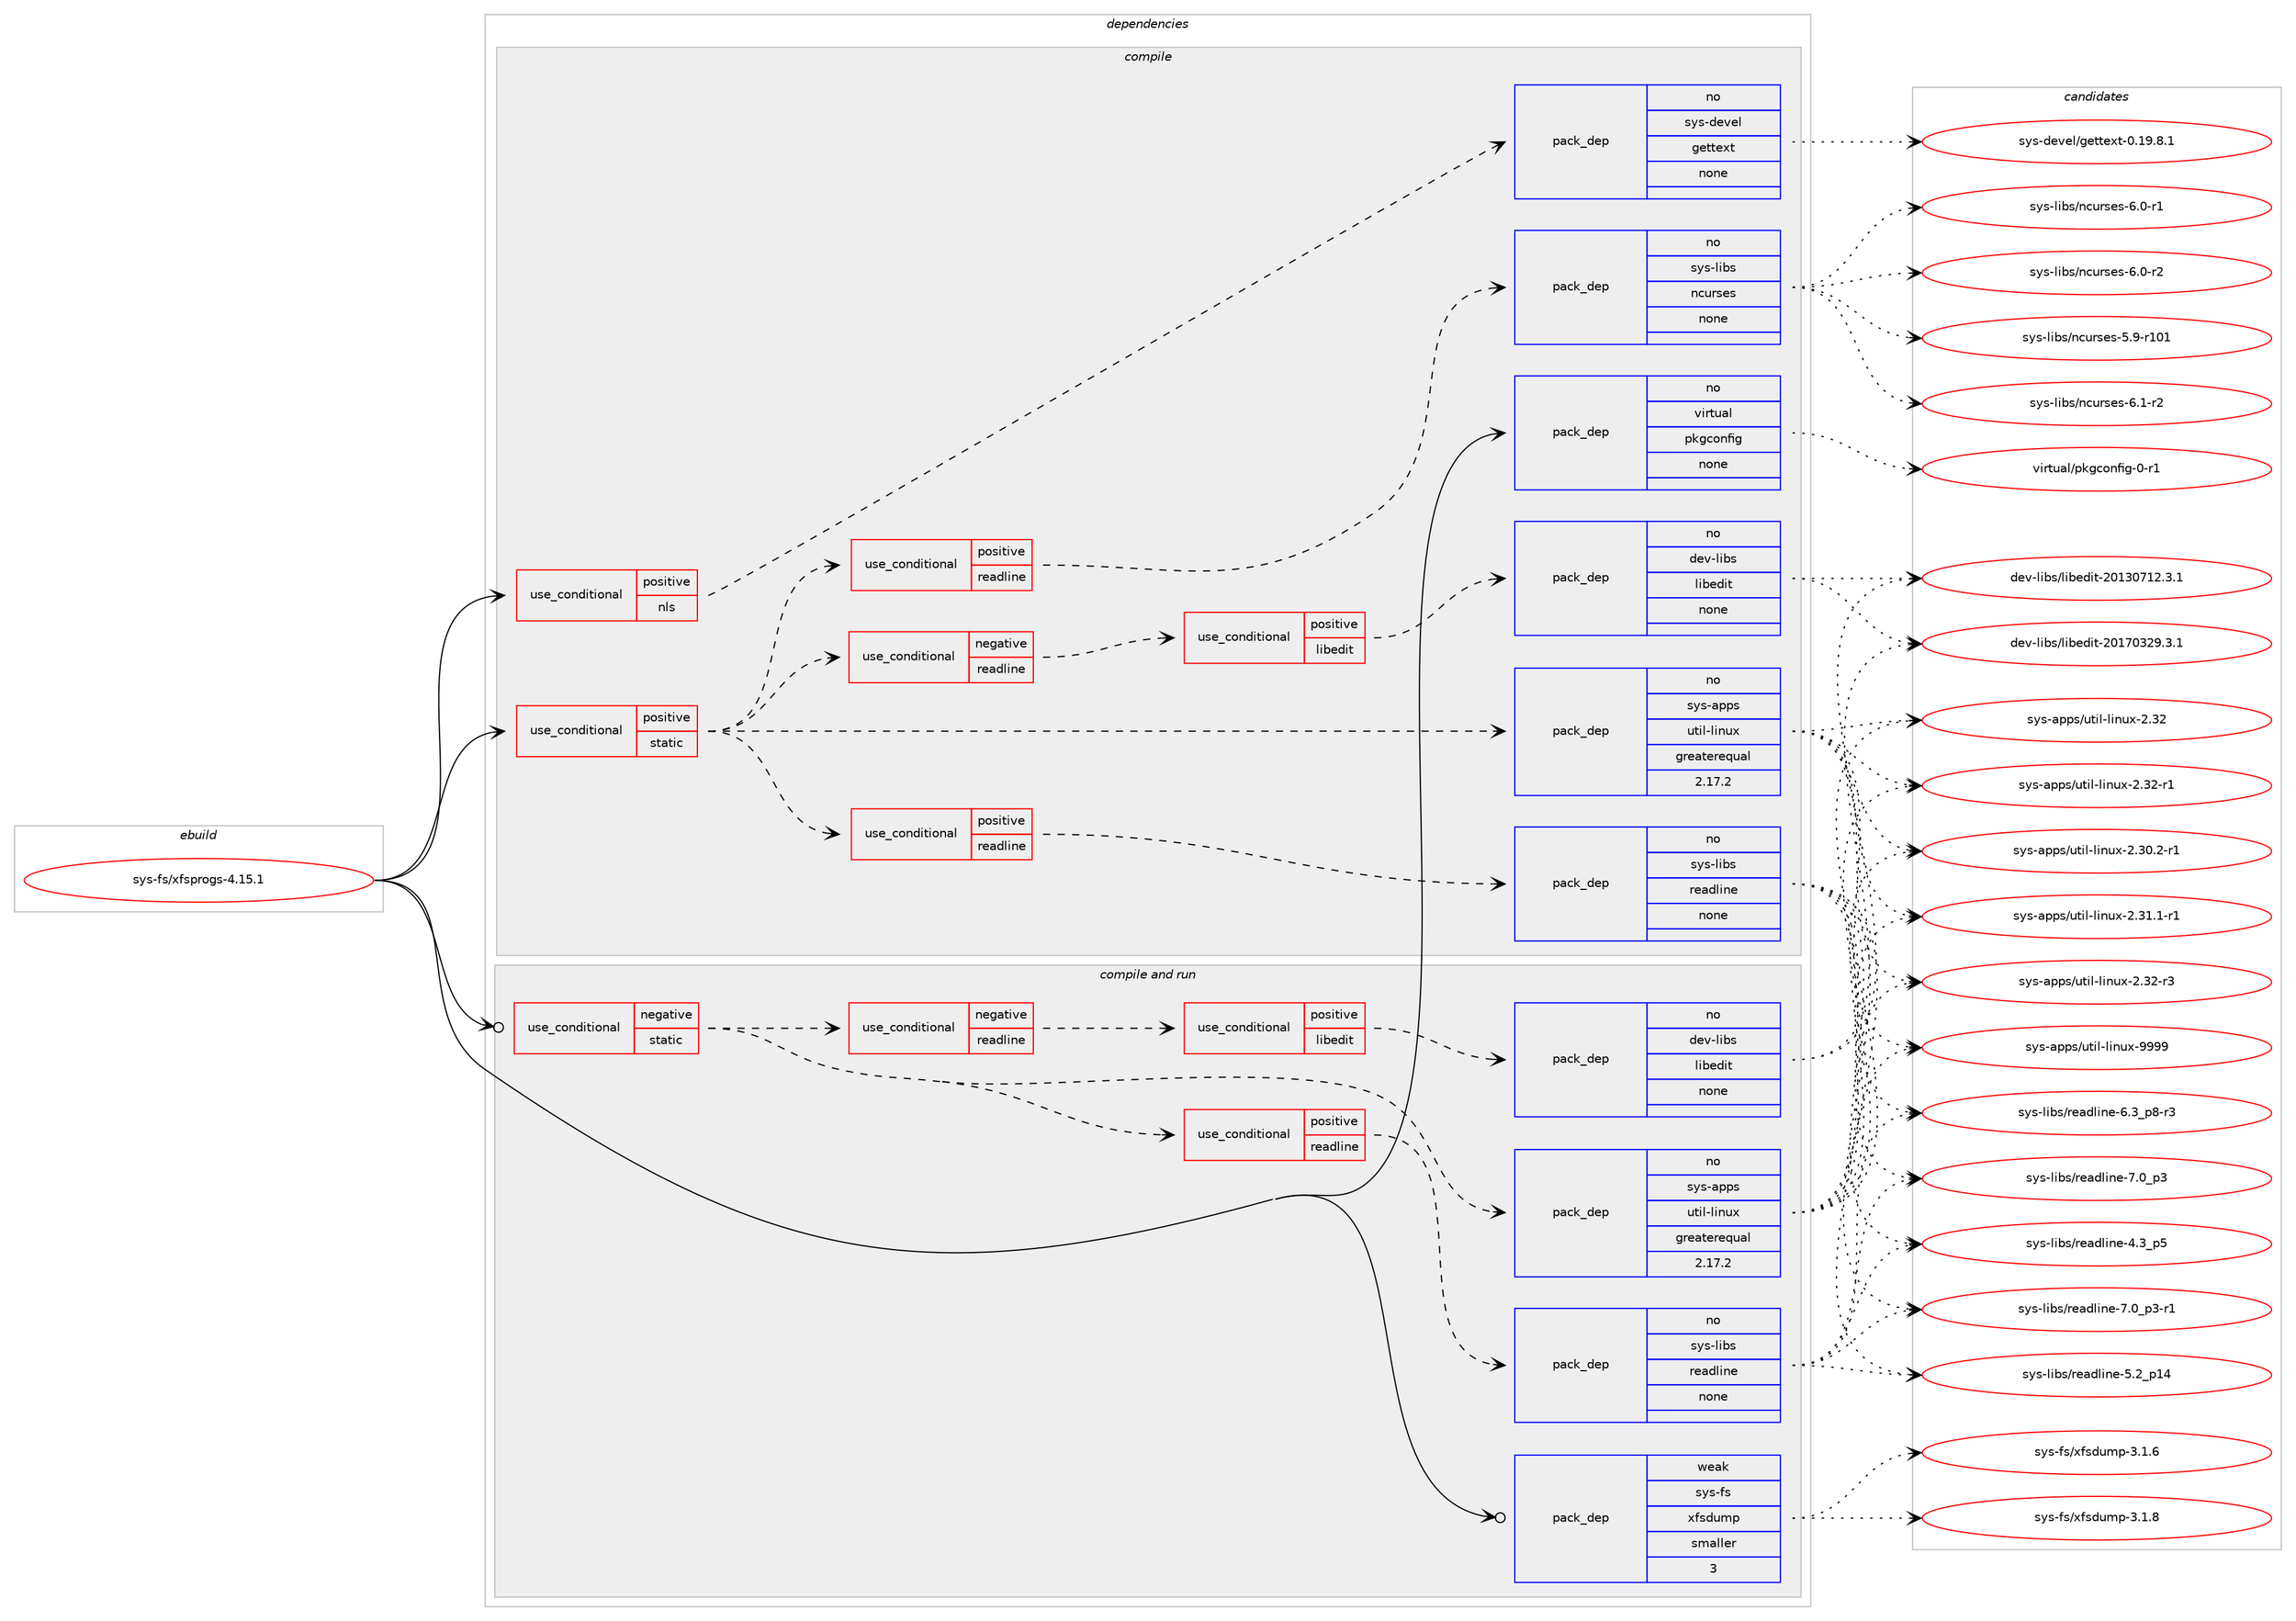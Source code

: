 digraph prolog {

# *************
# Graph options
# *************

newrank=true;
concentrate=true;
compound=true;
graph [rankdir=LR,fontname=Helvetica,fontsize=10,ranksep=1.5];#, ranksep=2.5, nodesep=0.2];
edge  [arrowhead=vee];
node  [fontname=Helvetica,fontsize=10];

# **********
# The ebuild
# **********

subgraph cluster_leftcol {
color=gray;
rank=same;
label=<<i>ebuild</i>>;
id [label="sys-fs/xfsprogs-4.15.1", color=red, width=4, href="../sys-fs/xfsprogs-4.15.1.svg"];
}

# ****************
# The dependencies
# ****************

subgraph cluster_midcol {
color=gray;
label=<<i>dependencies</i>>;
subgraph cluster_compile {
fillcolor="#eeeeee";
style=filled;
label=<<i>compile</i>>;
subgraph cond500 {
dependency6248 [label=<<TABLE BORDER="0" CELLBORDER="1" CELLSPACING="0" CELLPADDING="4"><TR><TD ROWSPAN="3" CELLPADDING="10">use_conditional</TD></TR><TR><TD>positive</TD></TR><TR><TD>nls</TD></TR></TABLE>>, shape=none, color=red];
subgraph pack5695 {
dependency6249 [label=<<TABLE BORDER="0" CELLBORDER="1" CELLSPACING="0" CELLPADDING="4" WIDTH="220"><TR><TD ROWSPAN="6" CELLPADDING="30">pack_dep</TD></TR><TR><TD WIDTH="110">no</TD></TR><TR><TD>sys-devel</TD></TR><TR><TD>gettext</TD></TR><TR><TD>none</TD></TR><TR><TD></TD></TR></TABLE>>, shape=none, color=blue];
}
dependency6248:e -> dependency6249:w [weight=20,style="dashed",arrowhead="vee"];
}
id:e -> dependency6248:w [weight=20,style="solid",arrowhead="vee"];
subgraph cond501 {
dependency6250 [label=<<TABLE BORDER="0" CELLBORDER="1" CELLSPACING="0" CELLPADDING="4"><TR><TD ROWSPAN="3" CELLPADDING="10">use_conditional</TD></TR><TR><TD>positive</TD></TR><TR><TD>static</TD></TR></TABLE>>, shape=none, color=red];
subgraph pack5696 {
dependency6251 [label=<<TABLE BORDER="0" CELLBORDER="1" CELLSPACING="0" CELLPADDING="4" WIDTH="220"><TR><TD ROWSPAN="6" CELLPADDING="30">pack_dep</TD></TR><TR><TD WIDTH="110">no</TD></TR><TR><TD>sys-apps</TD></TR><TR><TD>util-linux</TD></TR><TR><TD>greaterequal</TD></TR><TR><TD>2.17.2</TD></TR></TABLE>>, shape=none, color=blue];
}
dependency6250:e -> dependency6251:w [weight=20,style="dashed",arrowhead="vee"];
subgraph cond502 {
dependency6252 [label=<<TABLE BORDER="0" CELLBORDER="1" CELLSPACING="0" CELLPADDING="4"><TR><TD ROWSPAN="3" CELLPADDING="10">use_conditional</TD></TR><TR><TD>positive</TD></TR><TR><TD>readline</TD></TR></TABLE>>, shape=none, color=red];
subgraph pack5697 {
dependency6253 [label=<<TABLE BORDER="0" CELLBORDER="1" CELLSPACING="0" CELLPADDING="4" WIDTH="220"><TR><TD ROWSPAN="6" CELLPADDING="30">pack_dep</TD></TR><TR><TD WIDTH="110">no</TD></TR><TR><TD>sys-libs</TD></TR><TR><TD>readline</TD></TR><TR><TD>none</TD></TR><TR><TD></TD></TR></TABLE>>, shape=none, color=blue];
}
dependency6252:e -> dependency6253:w [weight=20,style="dashed",arrowhead="vee"];
}
dependency6250:e -> dependency6252:w [weight=20,style="dashed",arrowhead="vee"];
subgraph cond503 {
dependency6254 [label=<<TABLE BORDER="0" CELLBORDER="1" CELLSPACING="0" CELLPADDING="4"><TR><TD ROWSPAN="3" CELLPADDING="10">use_conditional</TD></TR><TR><TD>negative</TD></TR><TR><TD>readline</TD></TR></TABLE>>, shape=none, color=red];
subgraph cond504 {
dependency6255 [label=<<TABLE BORDER="0" CELLBORDER="1" CELLSPACING="0" CELLPADDING="4"><TR><TD ROWSPAN="3" CELLPADDING="10">use_conditional</TD></TR><TR><TD>positive</TD></TR><TR><TD>libedit</TD></TR></TABLE>>, shape=none, color=red];
subgraph pack5698 {
dependency6256 [label=<<TABLE BORDER="0" CELLBORDER="1" CELLSPACING="0" CELLPADDING="4" WIDTH="220"><TR><TD ROWSPAN="6" CELLPADDING="30">pack_dep</TD></TR><TR><TD WIDTH="110">no</TD></TR><TR><TD>dev-libs</TD></TR><TR><TD>libedit</TD></TR><TR><TD>none</TD></TR><TR><TD></TD></TR></TABLE>>, shape=none, color=blue];
}
dependency6255:e -> dependency6256:w [weight=20,style="dashed",arrowhead="vee"];
}
dependency6254:e -> dependency6255:w [weight=20,style="dashed",arrowhead="vee"];
}
dependency6250:e -> dependency6254:w [weight=20,style="dashed",arrowhead="vee"];
subgraph cond505 {
dependency6257 [label=<<TABLE BORDER="0" CELLBORDER="1" CELLSPACING="0" CELLPADDING="4"><TR><TD ROWSPAN="3" CELLPADDING="10">use_conditional</TD></TR><TR><TD>positive</TD></TR><TR><TD>readline</TD></TR></TABLE>>, shape=none, color=red];
subgraph pack5699 {
dependency6258 [label=<<TABLE BORDER="0" CELLBORDER="1" CELLSPACING="0" CELLPADDING="4" WIDTH="220"><TR><TD ROWSPAN="6" CELLPADDING="30">pack_dep</TD></TR><TR><TD WIDTH="110">no</TD></TR><TR><TD>sys-libs</TD></TR><TR><TD>ncurses</TD></TR><TR><TD>none</TD></TR><TR><TD></TD></TR></TABLE>>, shape=none, color=blue];
}
dependency6257:e -> dependency6258:w [weight=20,style="dashed",arrowhead="vee"];
}
dependency6250:e -> dependency6257:w [weight=20,style="dashed",arrowhead="vee"];
}
id:e -> dependency6250:w [weight=20,style="solid",arrowhead="vee"];
subgraph pack5700 {
dependency6259 [label=<<TABLE BORDER="0" CELLBORDER="1" CELLSPACING="0" CELLPADDING="4" WIDTH="220"><TR><TD ROWSPAN="6" CELLPADDING="30">pack_dep</TD></TR><TR><TD WIDTH="110">no</TD></TR><TR><TD>virtual</TD></TR><TR><TD>pkgconfig</TD></TR><TR><TD>none</TD></TR><TR><TD></TD></TR></TABLE>>, shape=none, color=blue];
}
id:e -> dependency6259:w [weight=20,style="solid",arrowhead="vee"];
}
subgraph cluster_compileandrun {
fillcolor="#eeeeee";
style=filled;
label=<<i>compile and run</i>>;
subgraph cond506 {
dependency6260 [label=<<TABLE BORDER="0" CELLBORDER="1" CELLSPACING="0" CELLPADDING="4"><TR><TD ROWSPAN="3" CELLPADDING="10">use_conditional</TD></TR><TR><TD>negative</TD></TR><TR><TD>static</TD></TR></TABLE>>, shape=none, color=red];
subgraph pack5701 {
dependency6261 [label=<<TABLE BORDER="0" CELLBORDER="1" CELLSPACING="0" CELLPADDING="4" WIDTH="220"><TR><TD ROWSPAN="6" CELLPADDING="30">pack_dep</TD></TR><TR><TD WIDTH="110">no</TD></TR><TR><TD>sys-apps</TD></TR><TR><TD>util-linux</TD></TR><TR><TD>greaterequal</TD></TR><TR><TD>2.17.2</TD></TR></TABLE>>, shape=none, color=blue];
}
dependency6260:e -> dependency6261:w [weight=20,style="dashed",arrowhead="vee"];
subgraph cond507 {
dependency6262 [label=<<TABLE BORDER="0" CELLBORDER="1" CELLSPACING="0" CELLPADDING="4"><TR><TD ROWSPAN="3" CELLPADDING="10">use_conditional</TD></TR><TR><TD>positive</TD></TR><TR><TD>readline</TD></TR></TABLE>>, shape=none, color=red];
subgraph pack5702 {
dependency6263 [label=<<TABLE BORDER="0" CELLBORDER="1" CELLSPACING="0" CELLPADDING="4" WIDTH="220"><TR><TD ROWSPAN="6" CELLPADDING="30">pack_dep</TD></TR><TR><TD WIDTH="110">no</TD></TR><TR><TD>sys-libs</TD></TR><TR><TD>readline</TD></TR><TR><TD>none</TD></TR><TR><TD></TD></TR></TABLE>>, shape=none, color=blue];
}
dependency6262:e -> dependency6263:w [weight=20,style="dashed",arrowhead="vee"];
}
dependency6260:e -> dependency6262:w [weight=20,style="dashed",arrowhead="vee"];
subgraph cond508 {
dependency6264 [label=<<TABLE BORDER="0" CELLBORDER="1" CELLSPACING="0" CELLPADDING="4"><TR><TD ROWSPAN="3" CELLPADDING="10">use_conditional</TD></TR><TR><TD>negative</TD></TR><TR><TD>readline</TD></TR></TABLE>>, shape=none, color=red];
subgraph cond509 {
dependency6265 [label=<<TABLE BORDER="0" CELLBORDER="1" CELLSPACING="0" CELLPADDING="4"><TR><TD ROWSPAN="3" CELLPADDING="10">use_conditional</TD></TR><TR><TD>positive</TD></TR><TR><TD>libedit</TD></TR></TABLE>>, shape=none, color=red];
subgraph pack5703 {
dependency6266 [label=<<TABLE BORDER="0" CELLBORDER="1" CELLSPACING="0" CELLPADDING="4" WIDTH="220"><TR><TD ROWSPAN="6" CELLPADDING="30">pack_dep</TD></TR><TR><TD WIDTH="110">no</TD></TR><TR><TD>dev-libs</TD></TR><TR><TD>libedit</TD></TR><TR><TD>none</TD></TR><TR><TD></TD></TR></TABLE>>, shape=none, color=blue];
}
dependency6265:e -> dependency6266:w [weight=20,style="dashed",arrowhead="vee"];
}
dependency6264:e -> dependency6265:w [weight=20,style="dashed",arrowhead="vee"];
}
dependency6260:e -> dependency6264:w [weight=20,style="dashed",arrowhead="vee"];
}
id:e -> dependency6260:w [weight=20,style="solid",arrowhead="odotvee"];
subgraph pack5704 {
dependency6267 [label=<<TABLE BORDER="0" CELLBORDER="1" CELLSPACING="0" CELLPADDING="4" WIDTH="220"><TR><TD ROWSPAN="6" CELLPADDING="30">pack_dep</TD></TR><TR><TD WIDTH="110">weak</TD></TR><TR><TD>sys-fs</TD></TR><TR><TD>xfsdump</TD></TR><TR><TD>smaller</TD></TR><TR><TD>3</TD></TR></TABLE>>, shape=none, color=blue];
}
id:e -> dependency6267:w [weight=20,style="solid",arrowhead="odotvee"];
}
subgraph cluster_run {
fillcolor="#eeeeee";
style=filled;
label=<<i>run</i>>;
}
}

# **************
# The candidates
# **************

subgraph cluster_choices {
rank=same;
color=gray;
label=<<i>candidates</i>>;

subgraph choice5695 {
color=black;
nodesep=1;
choice1151211154510010111810110847103101116116101120116454846495746564649 [label="sys-devel/gettext-0.19.8.1", color=red, width=4,href="../sys-devel/gettext-0.19.8.1.svg"];
dependency6249:e -> choice1151211154510010111810110847103101116116101120116454846495746564649:w [style=dotted,weight="100"];
}
subgraph choice5696 {
color=black;
nodesep=1;
choice1151211154597112112115471171161051084510810511011712045504651504511449 [label="sys-apps/util-linux-2.32-r1", color=red, width=4,href="../sys-apps/util-linux-2.32-r1.svg"];
choice11512111545971121121154711711610510845108105110117120455046514846504511449 [label="sys-apps/util-linux-2.30.2-r1", color=red, width=4,href="../sys-apps/util-linux-2.30.2-r1.svg"];
choice11512111545971121121154711711610510845108105110117120455046514946494511449 [label="sys-apps/util-linux-2.31.1-r1", color=red, width=4,href="../sys-apps/util-linux-2.31.1-r1.svg"];
choice115121115459711211211547117116105108451081051101171204550465150 [label="sys-apps/util-linux-2.32", color=red, width=4,href="../sys-apps/util-linux-2.32.svg"];
choice1151211154597112112115471171161051084510810511011712045504651504511451 [label="sys-apps/util-linux-2.32-r3", color=red, width=4,href="../sys-apps/util-linux-2.32-r3.svg"];
choice115121115459711211211547117116105108451081051101171204557575757 [label="sys-apps/util-linux-9999", color=red, width=4,href="../sys-apps/util-linux-9999.svg"];
dependency6251:e -> choice1151211154597112112115471171161051084510810511011712045504651504511449:w [style=dotted,weight="100"];
dependency6251:e -> choice11512111545971121121154711711610510845108105110117120455046514846504511449:w [style=dotted,weight="100"];
dependency6251:e -> choice11512111545971121121154711711610510845108105110117120455046514946494511449:w [style=dotted,weight="100"];
dependency6251:e -> choice115121115459711211211547117116105108451081051101171204550465150:w [style=dotted,weight="100"];
dependency6251:e -> choice1151211154597112112115471171161051084510810511011712045504651504511451:w [style=dotted,weight="100"];
dependency6251:e -> choice115121115459711211211547117116105108451081051101171204557575757:w [style=dotted,weight="100"];
}
subgraph choice5697 {
color=black;
nodesep=1;
choice11512111545108105981154711410197100108105110101455246519511253 [label="sys-libs/readline-4.3_p5", color=red, width=4,href="../sys-libs/readline-4.3_p5.svg"];
choice1151211154510810598115471141019710010810511010145534650951124952 [label="sys-libs/readline-5.2_p14", color=red, width=4,href="../sys-libs/readline-5.2_p14.svg"];
choice115121115451081059811547114101971001081051101014554465195112564511451 [label="sys-libs/readline-6.3_p8-r3", color=red, width=4,href="../sys-libs/readline-6.3_p8-r3.svg"];
choice11512111545108105981154711410197100108105110101455546489511251 [label="sys-libs/readline-7.0_p3", color=red, width=4,href="../sys-libs/readline-7.0_p3.svg"];
choice115121115451081059811547114101971001081051101014555464895112514511449 [label="sys-libs/readline-7.0_p3-r1", color=red, width=4,href="../sys-libs/readline-7.0_p3-r1.svg"];
dependency6253:e -> choice11512111545108105981154711410197100108105110101455246519511253:w [style=dotted,weight="100"];
dependency6253:e -> choice1151211154510810598115471141019710010810511010145534650951124952:w [style=dotted,weight="100"];
dependency6253:e -> choice115121115451081059811547114101971001081051101014554465195112564511451:w [style=dotted,weight="100"];
dependency6253:e -> choice11512111545108105981154711410197100108105110101455546489511251:w [style=dotted,weight="100"];
dependency6253:e -> choice115121115451081059811547114101971001081051101014555464895112514511449:w [style=dotted,weight="100"];
}
subgraph choice5698 {
color=black;
nodesep=1;
choice1001011184510810598115471081059810110010511645504849514855495046514649 [label="dev-libs/libedit-20130712.3.1", color=red, width=4,href="../dev-libs/libedit-20130712.3.1.svg"];
choice1001011184510810598115471081059810110010511645504849554851505746514649 [label="dev-libs/libedit-20170329.3.1", color=red, width=4,href="../dev-libs/libedit-20170329.3.1.svg"];
dependency6256:e -> choice1001011184510810598115471081059810110010511645504849514855495046514649:w [style=dotted,weight="100"];
dependency6256:e -> choice1001011184510810598115471081059810110010511645504849554851505746514649:w [style=dotted,weight="100"];
}
subgraph choice5699 {
color=black;
nodesep=1;
choice11512111545108105981154711099117114115101115455446484511449 [label="sys-libs/ncurses-6.0-r1", color=red, width=4,href="../sys-libs/ncurses-6.0-r1.svg"];
choice11512111545108105981154711099117114115101115455446484511450 [label="sys-libs/ncurses-6.0-r2", color=red, width=4,href="../sys-libs/ncurses-6.0-r2.svg"];
choice115121115451081059811547110991171141151011154553465745114494849 [label="sys-libs/ncurses-5.9-r101", color=red, width=4,href="../sys-libs/ncurses-5.9-r101.svg"];
choice11512111545108105981154711099117114115101115455446494511450 [label="sys-libs/ncurses-6.1-r2", color=red, width=4,href="../sys-libs/ncurses-6.1-r2.svg"];
dependency6258:e -> choice11512111545108105981154711099117114115101115455446484511449:w [style=dotted,weight="100"];
dependency6258:e -> choice11512111545108105981154711099117114115101115455446484511450:w [style=dotted,weight="100"];
dependency6258:e -> choice115121115451081059811547110991171141151011154553465745114494849:w [style=dotted,weight="100"];
dependency6258:e -> choice11512111545108105981154711099117114115101115455446494511450:w [style=dotted,weight="100"];
}
subgraph choice5700 {
color=black;
nodesep=1;
choice11810511411611797108471121071039911111010210510345484511449 [label="virtual/pkgconfig-0-r1", color=red, width=4,href="../virtual/pkgconfig-0-r1.svg"];
dependency6259:e -> choice11810511411611797108471121071039911111010210510345484511449:w [style=dotted,weight="100"];
}
subgraph choice5701 {
color=black;
nodesep=1;
choice1151211154597112112115471171161051084510810511011712045504651504511449 [label="sys-apps/util-linux-2.32-r1", color=red, width=4,href="../sys-apps/util-linux-2.32-r1.svg"];
choice11512111545971121121154711711610510845108105110117120455046514846504511449 [label="sys-apps/util-linux-2.30.2-r1", color=red, width=4,href="../sys-apps/util-linux-2.30.2-r1.svg"];
choice11512111545971121121154711711610510845108105110117120455046514946494511449 [label="sys-apps/util-linux-2.31.1-r1", color=red, width=4,href="../sys-apps/util-linux-2.31.1-r1.svg"];
choice115121115459711211211547117116105108451081051101171204550465150 [label="sys-apps/util-linux-2.32", color=red, width=4,href="../sys-apps/util-linux-2.32.svg"];
choice1151211154597112112115471171161051084510810511011712045504651504511451 [label="sys-apps/util-linux-2.32-r3", color=red, width=4,href="../sys-apps/util-linux-2.32-r3.svg"];
choice115121115459711211211547117116105108451081051101171204557575757 [label="sys-apps/util-linux-9999", color=red, width=4,href="../sys-apps/util-linux-9999.svg"];
dependency6261:e -> choice1151211154597112112115471171161051084510810511011712045504651504511449:w [style=dotted,weight="100"];
dependency6261:e -> choice11512111545971121121154711711610510845108105110117120455046514846504511449:w [style=dotted,weight="100"];
dependency6261:e -> choice11512111545971121121154711711610510845108105110117120455046514946494511449:w [style=dotted,weight="100"];
dependency6261:e -> choice115121115459711211211547117116105108451081051101171204550465150:w [style=dotted,weight="100"];
dependency6261:e -> choice1151211154597112112115471171161051084510810511011712045504651504511451:w [style=dotted,weight="100"];
dependency6261:e -> choice115121115459711211211547117116105108451081051101171204557575757:w [style=dotted,weight="100"];
}
subgraph choice5702 {
color=black;
nodesep=1;
choice11512111545108105981154711410197100108105110101455246519511253 [label="sys-libs/readline-4.3_p5", color=red, width=4,href="../sys-libs/readline-4.3_p5.svg"];
choice1151211154510810598115471141019710010810511010145534650951124952 [label="sys-libs/readline-5.2_p14", color=red, width=4,href="../sys-libs/readline-5.2_p14.svg"];
choice115121115451081059811547114101971001081051101014554465195112564511451 [label="sys-libs/readline-6.3_p8-r3", color=red, width=4,href="../sys-libs/readline-6.3_p8-r3.svg"];
choice11512111545108105981154711410197100108105110101455546489511251 [label="sys-libs/readline-7.0_p3", color=red, width=4,href="../sys-libs/readline-7.0_p3.svg"];
choice115121115451081059811547114101971001081051101014555464895112514511449 [label="sys-libs/readline-7.0_p3-r1", color=red, width=4,href="../sys-libs/readline-7.0_p3-r1.svg"];
dependency6263:e -> choice11512111545108105981154711410197100108105110101455246519511253:w [style=dotted,weight="100"];
dependency6263:e -> choice1151211154510810598115471141019710010810511010145534650951124952:w [style=dotted,weight="100"];
dependency6263:e -> choice115121115451081059811547114101971001081051101014554465195112564511451:w [style=dotted,weight="100"];
dependency6263:e -> choice11512111545108105981154711410197100108105110101455546489511251:w [style=dotted,weight="100"];
dependency6263:e -> choice115121115451081059811547114101971001081051101014555464895112514511449:w [style=dotted,weight="100"];
}
subgraph choice5703 {
color=black;
nodesep=1;
choice1001011184510810598115471081059810110010511645504849514855495046514649 [label="dev-libs/libedit-20130712.3.1", color=red, width=4,href="../dev-libs/libedit-20130712.3.1.svg"];
choice1001011184510810598115471081059810110010511645504849554851505746514649 [label="dev-libs/libedit-20170329.3.1", color=red, width=4,href="../dev-libs/libedit-20170329.3.1.svg"];
dependency6266:e -> choice1001011184510810598115471081059810110010511645504849514855495046514649:w [style=dotted,weight="100"];
dependency6266:e -> choice1001011184510810598115471081059810110010511645504849554851505746514649:w [style=dotted,weight="100"];
}
subgraph choice5704 {
color=black;
nodesep=1;
choice1151211154510211547120102115100117109112455146494654 [label="sys-fs/xfsdump-3.1.6", color=red, width=4,href="../sys-fs/xfsdump-3.1.6.svg"];
choice1151211154510211547120102115100117109112455146494656 [label="sys-fs/xfsdump-3.1.8", color=red, width=4,href="../sys-fs/xfsdump-3.1.8.svg"];
dependency6267:e -> choice1151211154510211547120102115100117109112455146494654:w [style=dotted,weight="100"];
dependency6267:e -> choice1151211154510211547120102115100117109112455146494656:w [style=dotted,weight="100"];
}
}

}
